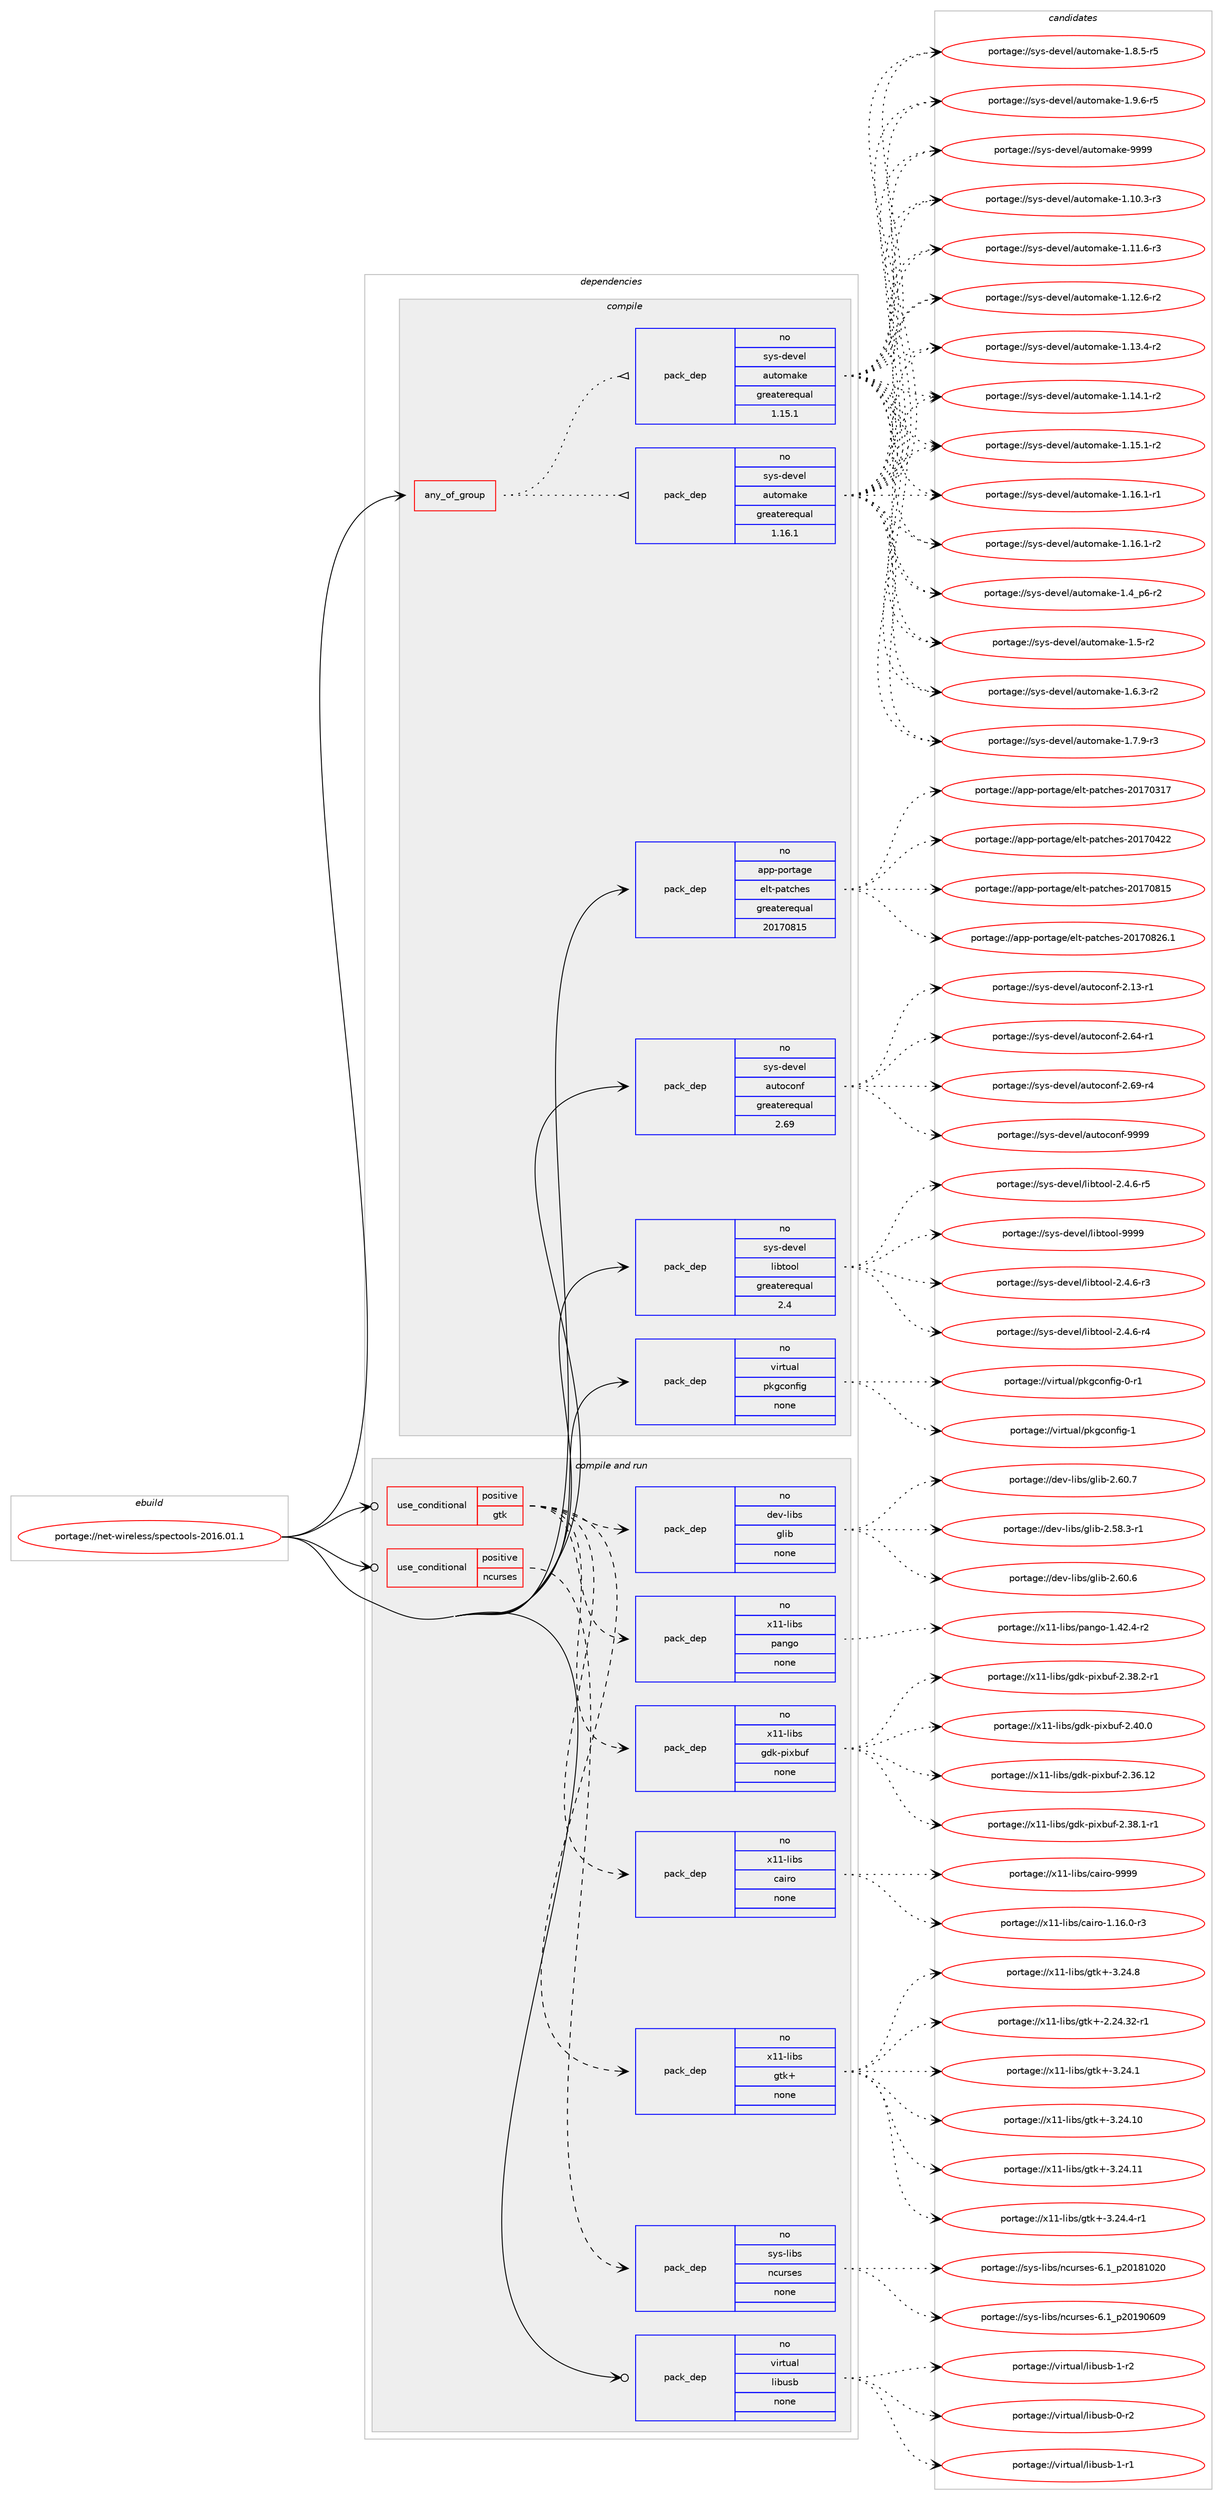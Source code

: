 digraph prolog {

# *************
# Graph options
# *************

newrank=true;
concentrate=true;
compound=true;
graph [rankdir=LR,fontname=Helvetica,fontsize=10,ranksep=1.5];#, ranksep=2.5, nodesep=0.2];
edge  [arrowhead=vee];
node  [fontname=Helvetica,fontsize=10];

# **********
# The ebuild
# **********

subgraph cluster_leftcol {
color=gray;
rank=same;
label=<<i>ebuild</i>>;
id [label="portage://net-wireless/spectools-2016.01.1", color=red, width=4, href="../net-wireless/spectools-2016.01.1.svg"];
}

# ****************
# The dependencies
# ****************

subgraph cluster_midcol {
color=gray;
label=<<i>dependencies</i>>;
subgraph cluster_compile {
fillcolor="#eeeeee";
style=filled;
label=<<i>compile</i>>;
subgraph any6212 {
dependency378300 [label=<<TABLE BORDER="0" CELLBORDER="1" CELLSPACING="0" CELLPADDING="4"><TR><TD CELLPADDING="10">any_of_group</TD></TR></TABLE>>, shape=none, color=red];subgraph pack277262 {
dependency378301 [label=<<TABLE BORDER="0" CELLBORDER="1" CELLSPACING="0" CELLPADDING="4" WIDTH="220"><TR><TD ROWSPAN="6" CELLPADDING="30">pack_dep</TD></TR><TR><TD WIDTH="110">no</TD></TR><TR><TD>sys-devel</TD></TR><TR><TD>automake</TD></TR><TR><TD>greaterequal</TD></TR><TR><TD>1.16.1</TD></TR></TABLE>>, shape=none, color=blue];
}
dependency378300:e -> dependency378301:w [weight=20,style="dotted",arrowhead="oinv"];
subgraph pack277263 {
dependency378302 [label=<<TABLE BORDER="0" CELLBORDER="1" CELLSPACING="0" CELLPADDING="4" WIDTH="220"><TR><TD ROWSPAN="6" CELLPADDING="30">pack_dep</TD></TR><TR><TD WIDTH="110">no</TD></TR><TR><TD>sys-devel</TD></TR><TR><TD>automake</TD></TR><TR><TD>greaterequal</TD></TR><TR><TD>1.15.1</TD></TR></TABLE>>, shape=none, color=blue];
}
dependency378300:e -> dependency378302:w [weight=20,style="dotted",arrowhead="oinv"];
}
id:e -> dependency378300:w [weight=20,style="solid",arrowhead="vee"];
subgraph pack277264 {
dependency378303 [label=<<TABLE BORDER="0" CELLBORDER="1" CELLSPACING="0" CELLPADDING="4" WIDTH="220"><TR><TD ROWSPAN="6" CELLPADDING="30">pack_dep</TD></TR><TR><TD WIDTH="110">no</TD></TR><TR><TD>app-portage</TD></TR><TR><TD>elt-patches</TD></TR><TR><TD>greaterequal</TD></TR><TR><TD>20170815</TD></TR></TABLE>>, shape=none, color=blue];
}
id:e -> dependency378303:w [weight=20,style="solid",arrowhead="vee"];
subgraph pack277265 {
dependency378304 [label=<<TABLE BORDER="0" CELLBORDER="1" CELLSPACING="0" CELLPADDING="4" WIDTH="220"><TR><TD ROWSPAN="6" CELLPADDING="30">pack_dep</TD></TR><TR><TD WIDTH="110">no</TD></TR><TR><TD>sys-devel</TD></TR><TR><TD>autoconf</TD></TR><TR><TD>greaterequal</TD></TR><TR><TD>2.69</TD></TR></TABLE>>, shape=none, color=blue];
}
id:e -> dependency378304:w [weight=20,style="solid",arrowhead="vee"];
subgraph pack277266 {
dependency378305 [label=<<TABLE BORDER="0" CELLBORDER="1" CELLSPACING="0" CELLPADDING="4" WIDTH="220"><TR><TD ROWSPAN="6" CELLPADDING="30">pack_dep</TD></TR><TR><TD WIDTH="110">no</TD></TR><TR><TD>sys-devel</TD></TR><TR><TD>libtool</TD></TR><TR><TD>greaterequal</TD></TR><TR><TD>2.4</TD></TR></TABLE>>, shape=none, color=blue];
}
id:e -> dependency378305:w [weight=20,style="solid",arrowhead="vee"];
subgraph pack277267 {
dependency378306 [label=<<TABLE BORDER="0" CELLBORDER="1" CELLSPACING="0" CELLPADDING="4" WIDTH="220"><TR><TD ROWSPAN="6" CELLPADDING="30">pack_dep</TD></TR><TR><TD WIDTH="110">no</TD></TR><TR><TD>virtual</TD></TR><TR><TD>pkgconfig</TD></TR><TR><TD>none</TD></TR><TR><TD></TD></TR></TABLE>>, shape=none, color=blue];
}
id:e -> dependency378306:w [weight=20,style="solid",arrowhead="vee"];
}
subgraph cluster_compileandrun {
fillcolor="#eeeeee";
style=filled;
label=<<i>compile and run</i>>;
subgraph cond94628 {
dependency378307 [label=<<TABLE BORDER="0" CELLBORDER="1" CELLSPACING="0" CELLPADDING="4"><TR><TD ROWSPAN="3" CELLPADDING="10">use_conditional</TD></TR><TR><TD>positive</TD></TR><TR><TD>gtk</TD></TR></TABLE>>, shape=none, color=red];
subgraph pack277268 {
dependency378308 [label=<<TABLE BORDER="0" CELLBORDER="1" CELLSPACING="0" CELLPADDING="4" WIDTH="220"><TR><TD ROWSPAN="6" CELLPADDING="30">pack_dep</TD></TR><TR><TD WIDTH="110">no</TD></TR><TR><TD>x11-libs</TD></TR><TR><TD>gtk+</TD></TR><TR><TD>none</TD></TR><TR><TD></TD></TR></TABLE>>, shape=none, color=blue];
}
dependency378307:e -> dependency378308:w [weight=20,style="dashed",arrowhead="vee"];
subgraph pack277269 {
dependency378309 [label=<<TABLE BORDER="0" CELLBORDER="1" CELLSPACING="0" CELLPADDING="4" WIDTH="220"><TR><TD ROWSPAN="6" CELLPADDING="30">pack_dep</TD></TR><TR><TD WIDTH="110">no</TD></TR><TR><TD>x11-libs</TD></TR><TR><TD>cairo</TD></TR><TR><TD>none</TD></TR><TR><TD></TD></TR></TABLE>>, shape=none, color=blue];
}
dependency378307:e -> dependency378309:w [weight=20,style="dashed",arrowhead="vee"];
subgraph pack277270 {
dependency378310 [label=<<TABLE BORDER="0" CELLBORDER="1" CELLSPACING="0" CELLPADDING="4" WIDTH="220"><TR><TD ROWSPAN="6" CELLPADDING="30">pack_dep</TD></TR><TR><TD WIDTH="110">no</TD></TR><TR><TD>x11-libs</TD></TR><TR><TD>gdk-pixbuf</TD></TR><TR><TD>none</TD></TR><TR><TD></TD></TR></TABLE>>, shape=none, color=blue];
}
dependency378307:e -> dependency378310:w [weight=20,style="dashed",arrowhead="vee"];
subgraph pack277271 {
dependency378311 [label=<<TABLE BORDER="0" CELLBORDER="1" CELLSPACING="0" CELLPADDING="4" WIDTH="220"><TR><TD ROWSPAN="6" CELLPADDING="30">pack_dep</TD></TR><TR><TD WIDTH="110">no</TD></TR><TR><TD>x11-libs</TD></TR><TR><TD>pango</TD></TR><TR><TD>none</TD></TR><TR><TD></TD></TR></TABLE>>, shape=none, color=blue];
}
dependency378307:e -> dependency378311:w [weight=20,style="dashed",arrowhead="vee"];
subgraph pack277272 {
dependency378312 [label=<<TABLE BORDER="0" CELLBORDER="1" CELLSPACING="0" CELLPADDING="4" WIDTH="220"><TR><TD ROWSPAN="6" CELLPADDING="30">pack_dep</TD></TR><TR><TD WIDTH="110">no</TD></TR><TR><TD>dev-libs</TD></TR><TR><TD>glib</TD></TR><TR><TD>none</TD></TR><TR><TD></TD></TR></TABLE>>, shape=none, color=blue];
}
dependency378307:e -> dependency378312:w [weight=20,style="dashed",arrowhead="vee"];
}
id:e -> dependency378307:w [weight=20,style="solid",arrowhead="odotvee"];
subgraph cond94629 {
dependency378313 [label=<<TABLE BORDER="0" CELLBORDER="1" CELLSPACING="0" CELLPADDING="4"><TR><TD ROWSPAN="3" CELLPADDING="10">use_conditional</TD></TR><TR><TD>positive</TD></TR><TR><TD>ncurses</TD></TR></TABLE>>, shape=none, color=red];
subgraph pack277273 {
dependency378314 [label=<<TABLE BORDER="0" CELLBORDER="1" CELLSPACING="0" CELLPADDING="4" WIDTH="220"><TR><TD ROWSPAN="6" CELLPADDING="30">pack_dep</TD></TR><TR><TD WIDTH="110">no</TD></TR><TR><TD>sys-libs</TD></TR><TR><TD>ncurses</TD></TR><TR><TD>none</TD></TR><TR><TD></TD></TR></TABLE>>, shape=none, color=blue];
}
dependency378313:e -> dependency378314:w [weight=20,style="dashed",arrowhead="vee"];
}
id:e -> dependency378313:w [weight=20,style="solid",arrowhead="odotvee"];
subgraph pack277274 {
dependency378315 [label=<<TABLE BORDER="0" CELLBORDER="1" CELLSPACING="0" CELLPADDING="4" WIDTH="220"><TR><TD ROWSPAN="6" CELLPADDING="30">pack_dep</TD></TR><TR><TD WIDTH="110">no</TD></TR><TR><TD>virtual</TD></TR><TR><TD>libusb</TD></TR><TR><TD>none</TD></TR><TR><TD></TD></TR></TABLE>>, shape=none, color=blue];
}
id:e -> dependency378315:w [weight=20,style="solid",arrowhead="odotvee"];
}
subgraph cluster_run {
fillcolor="#eeeeee";
style=filled;
label=<<i>run</i>>;
}
}

# **************
# The candidates
# **************

subgraph cluster_choices {
rank=same;
color=gray;
label=<<i>candidates</i>>;

subgraph choice277262 {
color=black;
nodesep=1;
choiceportage11512111545100101118101108479711711611110997107101454946494846514511451 [label="portage://sys-devel/automake-1.10.3-r3", color=red, width=4,href="../sys-devel/automake-1.10.3-r3.svg"];
choiceportage11512111545100101118101108479711711611110997107101454946494946544511451 [label="portage://sys-devel/automake-1.11.6-r3", color=red, width=4,href="../sys-devel/automake-1.11.6-r3.svg"];
choiceportage11512111545100101118101108479711711611110997107101454946495046544511450 [label="portage://sys-devel/automake-1.12.6-r2", color=red, width=4,href="../sys-devel/automake-1.12.6-r2.svg"];
choiceportage11512111545100101118101108479711711611110997107101454946495146524511450 [label="portage://sys-devel/automake-1.13.4-r2", color=red, width=4,href="../sys-devel/automake-1.13.4-r2.svg"];
choiceportage11512111545100101118101108479711711611110997107101454946495246494511450 [label="portage://sys-devel/automake-1.14.1-r2", color=red, width=4,href="../sys-devel/automake-1.14.1-r2.svg"];
choiceportage11512111545100101118101108479711711611110997107101454946495346494511450 [label="portage://sys-devel/automake-1.15.1-r2", color=red, width=4,href="../sys-devel/automake-1.15.1-r2.svg"];
choiceportage11512111545100101118101108479711711611110997107101454946495446494511449 [label="portage://sys-devel/automake-1.16.1-r1", color=red, width=4,href="../sys-devel/automake-1.16.1-r1.svg"];
choiceportage11512111545100101118101108479711711611110997107101454946495446494511450 [label="portage://sys-devel/automake-1.16.1-r2", color=red, width=4,href="../sys-devel/automake-1.16.1-r2.svg"];
choiceportage115121115451001011181011084797117116111109971071014549465295112544511450 [label="portage://sys-devel/automake-1.4_p6-r2", color=red, width=4,href="../sys-devel/automake-1.4_p6-r2.svg"];
choiceportage11512111545100101118101108479711711611110997107101454946534511450 [label="portage://sys-devel/automake-1.5-r2", color=red, width=4,href="../sys-devel/automake-1.5-r2.svg"];
choiceportage115121115451001011181011084797117116111109971071014549465446514511450 [label="portage://sys-devel/automake-1.6.3-r2", color=red, width=4,href="../sys-devel/automake-1.6.3-r2.svg"];
choiceportage115121115451001011181011084797117116111109971071014549465546574511451 [label="portage://sys-devel/automake-1.7.9-r3", color=red, width=4,href="../sys-devel/automake-1.7.9-r3.svg"];
choiceportage115121115451001011181011084797117116111109971071014549465646534511453 [label="portage://sys-devel/automake-1.8.5-r5", color=red, width=4,href="../sys-devel/automake-1.8.5-r5.svg"];
choiceportage115121115451001011181011084797117116111109971071014549465746544511453 [label="portage://sys-devel/automake-1.9.6-r5", color=red, width=4,href="../sys-devel/automake-1.9.6-r5.svg"];
choiceportage115121115451001011181011084797117116111109971071014557575757 [label="portage://sys-devel/automake-9999", color=red, width=4,href="../sys-devel/automake-9999.svg"];
dependency378301:e -> choiceportage11512111545100101118101108479711711611110997107101454946494846514511451:w [style=dotted,weight="100"];
dependency378301:e -> choiceportage11512111545100101118101108479711711611110997107101454946494946544511451:w [style=dotted,weight="100"];
dependency378301:e -> choiceportage11512111545100101118101108479711711611110997107101454946495046544511450:w [style=dotted,weight="100"];
dependency378301:e -> choiceportage11512111545100101118101108479711711611110997107101454946495146524511450:w [style=dotted,weight="100"];
dependency378301:e -> choiceportage11512111545100101118101108479711711611110997107101454946495246494511450:w [style=dotted,weight="100"];
dependency378301:e -> choiceportage11512111545100101118101108479711711611110997107101454946495346494511450:w [style=dotted,weight="100"];
dependency378301:e -> choiceportage11512111545100101118101108479711711611110997107101454946495446494511449:w [style=dotted,weight="100"];
dependency378301:e -> choiceportage11512111545100101118101108479711711611110997107101454946495446494511450:w [style=dotted,weight="100"];
dependency378301:e -> choiceportage115121115451001011181011084797117116111109971071014549465295112544511450:w [style=dotted,weight="100"];
dependency378301:e -> choiceportage11512111545100101118101108479711711611110997107101454946534511450:w [style=dotted,weight="100"];
dependency378301:e -> choiceportage115121115451001011181011084797117116111109971071014549465446514511450:w [style=dotted,weight="100"];
dependency378301:e -> choiceportage115121115451001011181011084797117116111109971071014549465546574511451:w [style=dotted,weight="100"];
dependency378301:e -> choiceportage115121115451001011181011084797117116111109971071014549465646534511453:w [style=dotted,weight="100"];
dependency378301:e -> choiceportage115121115451001011181011084797117116111109971071014549465746544511453:w [style=dotted,weight="100"];
dependency378301:e -> choiceportage115121115451001011181011084797117116111109971071014557575757:w [style=dotted,weight="100"];
}
subgraph choice277263 {
color=black;
nodesep=1;
choiceportage11512111545100101118101108479711711611110997107101454946494846514511451 [label="portage://sys-devel/automake-1.10.3-r3", color=red, width=4,href="../sys-devel/automake-1.10.3-r3.svg"];
choiceportage11512111545100101118101108479711711611110997107101454946494946544511451 [label="portage://sys-devel/automake-1.11.6-r3", color=red, width=4,href="../sys-devel/automake-1.11.6-r3.svg"];
choiceportage11512111545100101118101108479711711611110997107101454946495046544511450 [label="portage://sys-devel/automake-1.12.6-r2", color=red, width=4,href="../sys-devel/automake-1.12.6-r2.svg"];
choiceportage11512111545100101118101108479711711611110997107101454946495146524511450 [label="portage://sys-devel/automake-1.13.4-r2", color=red, width=4,href="../sys-devel/automake-1.13.4-r2.svg"];
choiceportage11512111545100101118101108479711711611110997107101454946495246494511450 [label="portage://sys-devel/automake-1.14.1-r2", color=red, width=4,href="../sys-devel/automake-1.14.1-r2.svg"];
choiceportage11512111545100101118101108479711711611110997107101454946495346494511450 [label="portage://sys-devel/automake-1.15.1-r2", color=red, width=4,href="../sys-devel/automake-1.15.1-r2.svg"];
choiceportage11512111545100101118101108479711711611110997107101454946495446494511449 [label="portage://sys-devel/automake-1.16.1-r1", color=red, width=4,href="../sys-devel/automake-1.16.1-r1.svg"];
choiceportage11512111545100101118101108479711711611110997107101454946495446494511450 [label="portage://sys-devel/automake-1.16.1-r2", color=red, width=4,href="../sys-devel/automake-1.16.1-r2.svg"];
choiceportage115121115451001011181011084797117116111109971071014549465295112544511450 [label="portage://sys-devel/automake-1.4_p6-r2", color=red, width=4,href="../sys-devel/automake-1.4_p6-r2.svg"];
choiceportage11512111545100101118101108479711711611110997107101454946534511450 [label="portage://sys-devel/automake-1.5-r2", color=red, width=4,href="../sys-devel/automake-1.5-r2.svg"];
choiceportage115121115451001011181011084797117116111109971071014549465446514511450 [label="portage://sys-devel/automake-1.6.3-r2", color=red, width=4,href="../sys-devel/automake-1.6.3-r2.svg"];
choiceportage115121115451001011181011084797117116111109971071014549465546574511451 [label="portage://sys-devel/automake-1.7.9-r3", color=red, width=4,href="../sys-devel/automake-1.7.9-r3.svg"];
choiceportage115121115451001011181011084797117116111109971071014549465646534511453 [label="portage://sys-devel/automake-1.8.5-r5", color=red, width=4,href="../sys-devel/automake-1.8.5-r5.svg"];
choiceportage115121115451001011181011084797117116111109971071014549465746544511453 [label="portage://sys-devel/automake-1.9.6-r5", color=red, width=4,href="../sys-devel/automake-1.9.6-r5.svg"];
choiceportage115121115451001011181011084797117116111109971071014557575757 [label="portage://sys-devel/automake-9999", color=red, width=4,href="../sys-devel/automake-9999.svg"];
dependency378302:e -> choiceportage11512111545100101118101108479711711611110997107101454946494846514511451:w [style=dotted,weight="100"];
dependency378302:e -> choiceportage11512111545100101118101108479711711611110997107101454946494946544511451:w [style=dotted,weight="100"];
dependency378302:e -> choiceportage11512111545100101118101108479711711611110997107101454946495046544511450:w [style=dotted,weight="100"];
dependency378302:e -> choiceportage11512111545100101118101108479711711611110997107101454946495146524511450:w [style=dotted,weight="100"];
dependency378302:e -> choiceportage11512111545100101118101108479711711611110997107101454946495246494511450:w [style=dotted,weight="100"];
dependency378302:e -> choiceportage11512111545100101118101108479711711611110997107101454946495346494511450:w [style=dotted,weight="100"];
dependency378302:e -> choiceportage11512111545100101118101108479711711611110997107101454946495446494511449:w [style=dotted,weight="100"];
dependency378302:e -> choiceportage11512111545100101118101108479711711611110997107101454946495446494511450:w [style=dotted,weight="100"];
dependency378302:e -> choiceportage115121115451001011181011084797117116111109971071014549465295112544511450:w [style=dotted,weight="100"];
dependency378302:e -> choiceportage11512111545100101118101108479711711611110997107101454946534511450:w [style=dotted,weight="100"];
dependency378302:e -> choiceportage115121115451001011181011084797117116111109971071014549465446514511450:w [style=dotted,weight="100"];
dependency378302:e -> choiceportage115121115451001011181011084797117116111109971071014549465546574511451:w [style=dotted,weight="100"];
dependency378302:e -> choiceportage115121115451001011181011084797117116111109971071014549465646534511453:w [style=dotted,weight="100"];
dependency378302:e -> choiceportage115121115451001011181011084797117116111109971071014549465746544511453:w [style=dotted,weight="100"];
dependency378302:e -> choiceportage115121115451001011181011084797117116111109971071014557575757:w [style=dotted,weight="100"];
}
subgraph choice277264 {
color=black;
nodesep=1;
choiceportage97112112451121111141169710310147101108116451129711699104101115455048495548514955 [label="portage://app-portage/elt-patches-20170317", color=red, width=4,href="../app-portage/elt-patches-20170317.svg"];
choiceportage97112112451121111141169710310147101108116451129711699104101115455048495548525050 [label="portage://app-portage/elt-patches-20170422", color=red, width=4,href="../app-portage/elt-patches-20170422.svg"];
choiceportage97112112451121111141169710310147101108116451129711699104101115455048495548564953 [label="portage://app-portage/elt-patches-20170815", color=red, width=4,href="../app-portage/elt-patches-20170815.svg"];
choiceportage971121124511211111411697103101471011081164511297116991041011154550484955485650544649 [label="portage://app-portage/elt-patches-20170826.1", color=red, width=4,href="../app-portage/elt-patches-20170826.1.svg"];
dependency378303:e -> choiceportage97112112451121111141169710310147101108116451129711699104101115455048495548514955:w [style=dotted,weight="100"];
dependency378303:e -> choiceportage97112112451121111141169710310147101108116451129711699104101115455048495548525050:w [style=dotted,weight="100"];
dependency378303:e -> choiceportage97112112451121111141169710310147101108116451129711699104101115455048495548564953:w [style=dotted,weight="100"];
dependency378303:e -> choiceportage971121124511211111411697103101471011081164511297116991041011154550484955485650544649:w [style=dotted,weight="100"];
}
subgraph choice277265 {
color=black;
nodesep=1;
choiceportage1151211154510010111810110847971171161119911111010245504649514511449 [label="portage://sys-devel/autoconf-2.13-r1", color=red, width=4,href="../sys-devel/autoconf-2.13-r1.svg"];
choiceportage1151211154510010111810110847971171161119911111010245504654524511449 [label="portage://sys-devel/autoconf-2.64-r1", color=red, width=4,href="../sys-devel/autoconf-2.64-r1.svg"];
choiceportage1151211154510010111810110847971171161119911111010245504654574511452 [label="portage://sys-devel/autoconf-2.69-r4", color=red, width=4,href="../sys-devel/autoconf-2.69-r4.svg"];
choiceportage115121115451001011181011084797117116111991111101024557575757 [label="portage://sys-devel/autoconf-9999", color=red, width=4,href="../sys-devel/autoconf-9999.svg"];
dependency378304:e -> choiceportage1151211154510010111810110847971171161119911111010245504649514511449:w [style=dotted,weight="100"];
dependency378304:e -> choiceportage1151211154510010111810110847971171161119911111010245504654524511449:w [style=dotted,weight="100"];
dependency378304:e -> choiceportage1151211154510010111810110847971171161119911111010245504654574511452:w [style=dotted,weight="100"];
dependency378304:e -> choiceportage115121115451001011181011084797117116111991111101024557575757:w [style=dotted,weight="100"];
}
subgraph choice277266 {
color=black;
nodesep=1;
choiceportage1151211154510010111810110847108105981161111111084550465246544511451 [label="portage://sys-devel/libtool-2.4.6-r3", color=red, width=4,href="../sys-devel/libtool-2.4.6-r3.svg"];
choiceportage1151211154510010111810110847108105981161111111084550465246544511452 [label="portage://sys-devel/libtool-2.4.6-r4", color=red, width=4,href="../sys-devel/libtool-2.4.6-r4.svg"];
choiceportage1151211154510010111810110847108105981161111111084550465246544511453 [label="portage://sys-devel/libtool-2.4.6-r5", color=red, width=4,href="../sys-devel/libtool-2.4.6-r5.svg"];
choiceportage1151211154510010111810110847108105981161111111084557575757 [label="portage://sys-devel/libtool-9999", color=red, width=4,href="../sys-devel/libtool-9999.svg"];
dependency378305:e -> choiceportage1151211154510010111810110847108105981161111111084550465246544511451:w [style=dotted,weight="100"];
dependency378305:e -> choiceportage1151211154510010111810110847108105981161111111084550465246544511452:w [style=dotted,weight="100"];
dependency378305:e -> choiceportage1151211154510010111810110847108105981161111111084550465246544511453:w [style=dotted,weight="100"];
dependency378305:e -> choiceportage1151211154510010111810110847108105981161111111084557575757:w [style=dotted,weight="100"];
}
subgraph choice277267 {
color=black;
nodesep=1;
choiceportage11810511411611797108471121071039911111010210510345484511449 [label="portage://virtual/pkgconfig-0-r1", color=red, width=4,href="../virtual/pkgconfig-0-r1.svg"];
choiceportage1181051141161179710847112107103991111101021051034549 [label="portage://virtual/pkgconfig-1", color=red, width=4,href="../virtual/pkgconfig-1.svg"];
dependency378306:e -> choiceportage11810511411611797108471121071039911111010210510345484511449:w [style=dotted,weight="100"];
dependency378306:e -> choiceportage1181051141161179710847112107103991111101021051034549:w [style=dotted,weight="100"];
}
subgraph choice277268 {
color=black;
nodesep=1;
choiceportage12049494510810598115471031161074345504650524651504511449 [label="portage://x11-libs/gtk+-2.24.32-r1", color=red, width=4,href="../x11-libs/gtk+-2.24.32-r1.svg"];
choiceportage12049494510810598115471031161074345514650524649 [label="portage://x11-libs/gtk+-3.24.1", color=red, width=4,href="../x11-libs/gtk+-3.24.1.svg"];
choiceportage1204949451081059811547103116107434551465052464948 [label="portage://x11-libs/gtk+-3.24.10", color=red, width=4,href="../x11-libs/gtk+-3.24.10.svg"];
choiceportage1204949451081059811547103116107434551465052464949 [label="portage://x11-libs/gtk+-3.24.11", color=red, width=4,href="../x11-libs/gtk+-3.24.11.svg"];
choiceportage120494945108105981154710311610743455146505246524511449 [label="portage://x11-libs/gtk+-3.24.4-r1", color=red, width=4,href="../x11-libs/gtk+-3.24.4-r1.svg"];
choiceportage12049494510810598115471031161074345514650524656 [label="portage://x11-libs/gtk+-3.24.8", color=red, width=4,href="../x11-libs/gtk+-3.24.8.svg"];
dependency378308:e -> choiceportage12049494510810598115471031161074345504650524651504511449:w [style=dotted,weight="100"];
dependency378308:e -> choiceportage12049494510810598115471031161074345514650524649:w [style=dotted,weight="100"];
dependency378308:e -> choiceportage1204949451081059811547103116107434551465052464948:w [style=dotted,weight="100"];
dependency378308:e -> choiceportage1204949451081059811547103116107434551465052464949:w [style=dotted,weight="100"];
dependency378308:e -> choiceportage120494945108105981154710311610743455146505246524511449:w [style=dotted,weight="100"];
dependency378308:e -> choiceportage12049494510810598115471031161074345514650524656:w [style=dotted,weight="100"];
}
subgraph choice277269 {
color=black;
nodesep=1;
choiceportage12049494510810598115479997105114111454946495446484511451 [label="portage://x11-libs/cairo-1.16.0-r3", color=red, width=4,href="../x11-libs/cairo-1.16.0-r3.svg"];
choiceportage120494945108105981154799971051141114557575757 [label="portage://x11-libs/cairo-9999", color=red, width=4,href="../x11-libs/cairo-9999.svg"];
dependency378309:e -> choiceportage12049494510810598115479997105114111454946495446484511451:w [style=dotted,weight="100"];
dependency378309:e -> choiceportage120494945108105981154799971051141114557575757:w [style=dotted,weight="100"];
}
subgraph choice277270 {
color=black;
nodesep=1;
choiceportage120494945108105981154710310010745112105120981171024550465154464950 [label="portage://x11-libs/gdk-pixbuf-2.36.12", color=red, width=4,href="../x11-libs/gdk-pixbuf-2.36.12.svg"];
choiceportage12049494510810598115471031001074511210512098117102455046515646494511449 [label="portage://x11-libs/gdk-pixbuf-2.38.1-r1", color=red, width=4,href="../x11-libs/gdk-pixbuf-2.38.1-r1.svg"];
choiceportage12049494510810598115471031001074511210512098117102455046515646504511449 [label="portage://x11-libs/gdk-pixbuf-2.38.2-r1", color=red, width=4,href="../x11-libs/gdk-pixbuf-2.38.2-r1.svg"];
choiceportage1204949451081059811547103100107451121051209811710245504652484648 [label="portage://x11-libs/gdk-pixbuf-2.40.0", color=red, width=4,href="../x11-libs/gdk-pixbuf-2.40.0.svg"];
dependency378310:e -> choiceportage120494945108105981154710310010745112105120981171024550465154464950:w [style=dotted,weight="100"];
dependency378310:e -> choiceportage12049494510810598115471031001074511210512098117102455046515646494511449:w [style=dotted,weight="100"];
dependency378310:e -> choiceportage12049494510810598115471031001074511210512098117102455046515646504511449:w [style=dotted,weight="100"];
dependency378310:e -> choiceportage1204949451081059811547103100107451121051209811710245504652484648:w [style=dotted,weight="100"];
}
subgraph choice277271 {
color=black;
nodesep=1;
choiceportage120494945108105981154711297110103111454946525046524511450 [label="portage://x11-libs/pango-1.42.4-r2", color=red, width=4,href="../x11-libs/pango-1.42.4-r2.svg"];
dependency378311:e -> choiceportage120494945108105981154711297110103111454946525046524511450:w [style=dotted,weight="100"];
}
subgraph choice277272 {
color=black;
nodesep=1;
choiceportage10010111845108105981154710310810598455046535646514511449 [label="portage://dev-libs/glib-2.58.3-r1", color=red, width=4,href="../dev-libs/glib-2.58.3-r1.svg"];
choiceportage1001011184510810598115471031081059845504654484654 [label="portage://dev-libs/glib-2.60.6", color=red, width=4,href="../dev-libs/glib-2.60.6.svg"];
choiceportage1001011184510810598115471031081059845504654484655 [label="portage://dev-libs/glib-2.60.7", color=red, width=4,href="../dev-libs/glib-2.60.7.svg"];
dependency378312:e -> choiceportage10010111845108105981154710310810598455046535646514511449:w [style=dotted,weight="100"];
dependency378312:e -> choiceportage1001011184510810598115471031081059845504654484654:w [style=dotted,weight="100"];
dependency378312:e -> choiceportage1001011184510810598115471031081059845504654484655:w [style=dotted,weight="100"];
}
subgraph choice277273 {
color=black;
nodesep=1;
choiceportage1151211154510810598115471109911711411510111545544649951125048495649485048 [label="portage://sys-libs/ncurses-6.1_p20181020", color=red, width=4,href="../sys-libs/ncurses-6.1_p20181020.svg"];
choiceportage1151211154510810598115471109911711411510111545544649951125048495748544857 [label="portage://sys-libs/ncurses-6.1_p20190609", color=red, width=4,href="../sys-libs/ncurses-6.1_p20190609.svg"];
dependency378314:e -> choiceportage1151211154510810598115471109911711411510111545544649951125048495649485048:w [style=dotted,weight="100"];
dependency378314:e -> choiceportage1151211154510810598115471109911711411510111545544649951125048495748544857:w [style=dotted,weight="100"];
}
subgraph choice277274 {
color=black;
nodesep=1;
choiceportage1181051141161179710847108105981171159845484511450 [label="portage://virtual/libusb-0-r2", color=red, width=4,href="../virtual/libusb-0-r2.svg"];
choiceportage1181051141161179710847108105981171159845494511449 [label="portage://virtual/libusb-1-r1", color=red, width=4,href="../virtual/libusb-1-r1.svg"];
choiceportage1181051141161179710847108105981171159845494511450 [label="portage://virtual/libusb-1-r2", color=red, width=4,href="../virtual/libusb-1-r2.svg"];
dependency378315:e -> choiceportage1181051141161179710847108105981171159845484511450:w [style=dotted,weight="100"];
dependency378315:e -> choiceportage1181051141161179710847108105981171159845494511449:w [style=dotted,weight="100"];
dependency378315:e -> choiceportage1181051141161179710847108105981171159845494511450:w [style=dotted,weight="100"];
}
}

}
